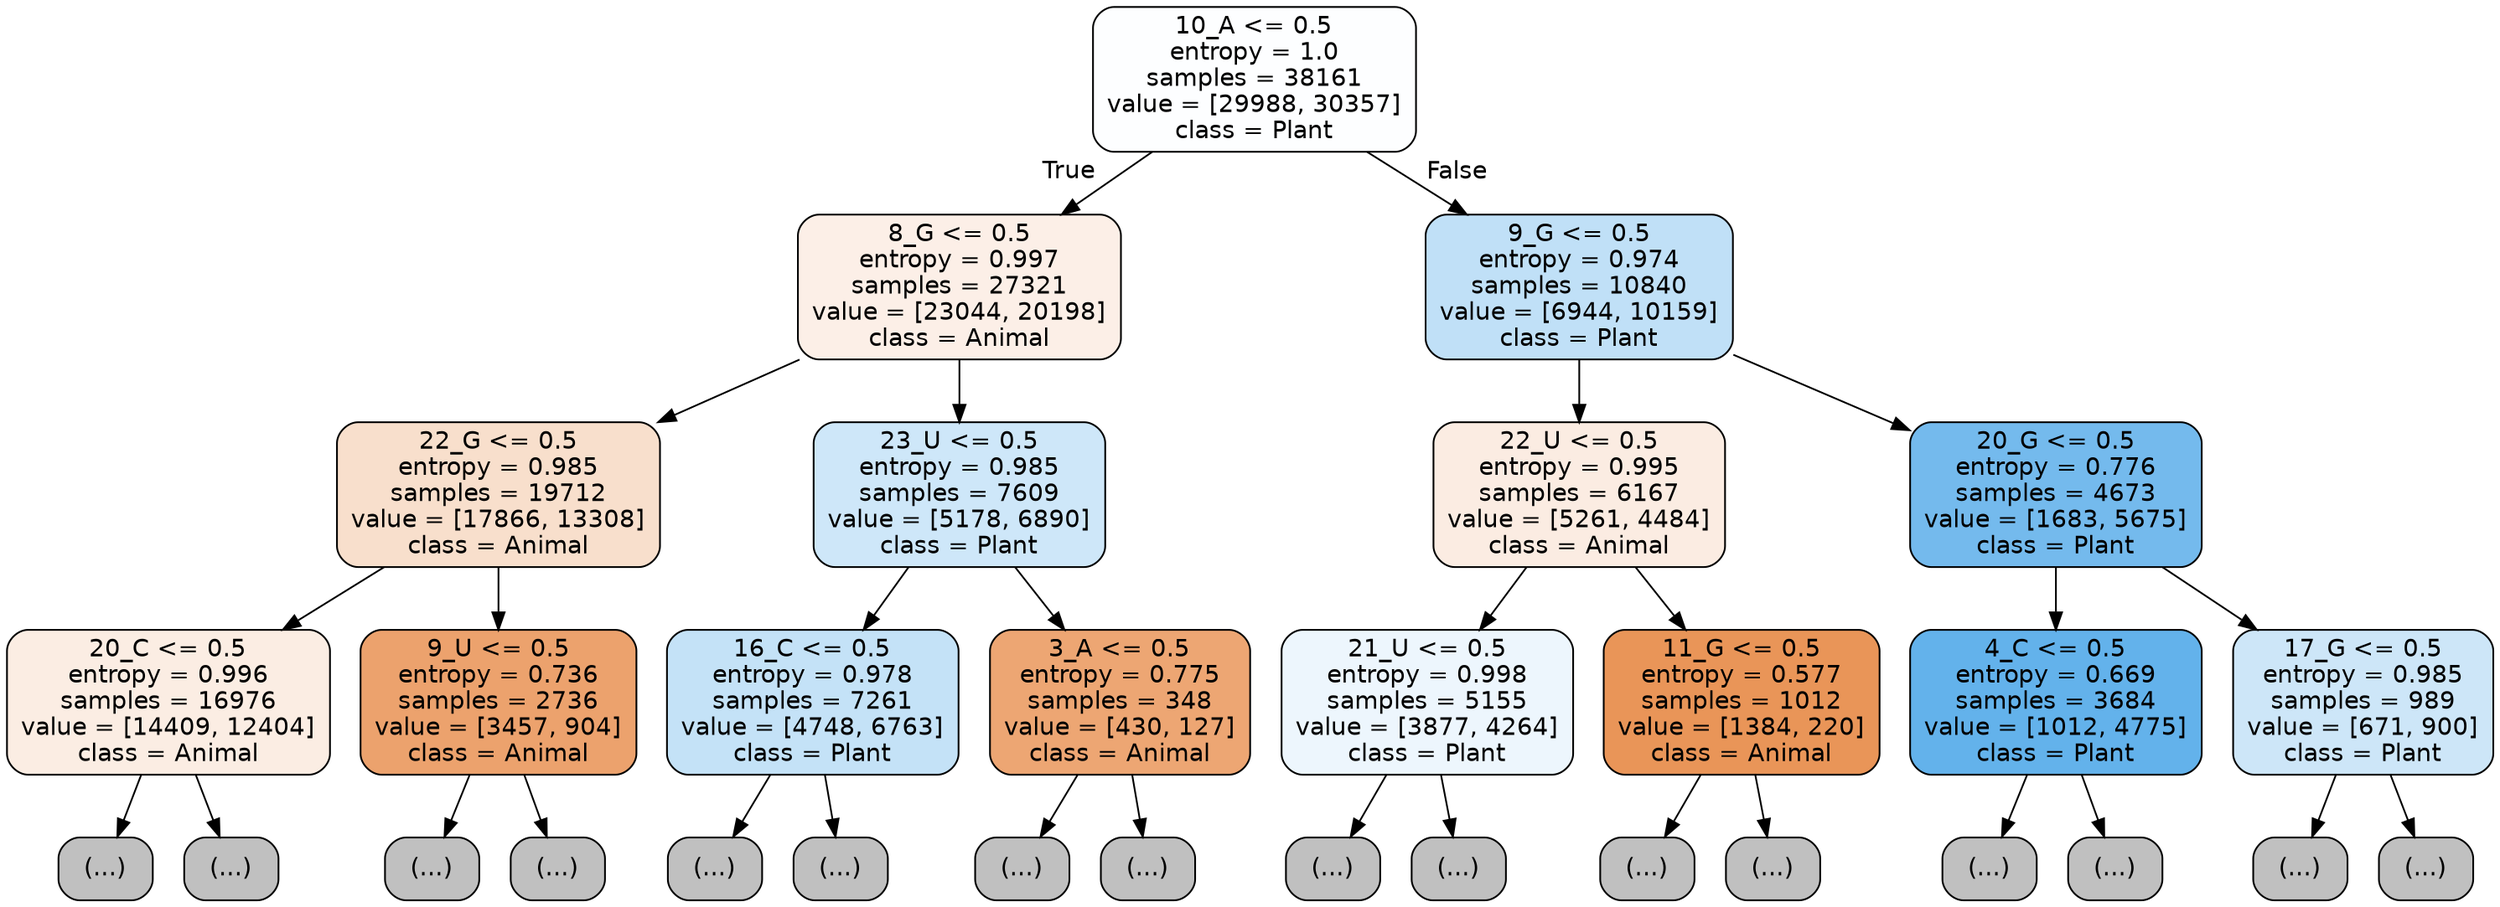 digraph Tree {
node [shape=box, style="filled, rounded", color="black", fontname="helvetica"] ;
edge [fontname="helvetica"] ;
0 [label="10_A <= 0.5\nentropy = 1.0\nsamples = 38161\nvalue = [29988, 30357]\nclass = Plant", fillcolor="#fdfeff"] ;
1 [label="8_G <= 0.5\nentropy = 0.997\nsamples = 27321\nvalue = [23044, 20198]\nclass = Animal", fillcolor="#fcefe7"] ;
0 -> 1 [labeldistance=2.5, labelangle=45, headlabel="True"] ;
2 [label="22_G <= 0.5\nentropy = 0.985\nsamples = 19712\nvalue = [17866, 13308]\nclass = Animal", fillcolor="#f8dfcc"] ;
1 -> 2 ;
3 [label="20_C <= 0.5\nentropy = 0.996\nsamples = 16976\nvalue = [14409, 12404]\nclass = Animal", fillcolor="#fbede3"] ;
2 -> 3 ;
4 [label="(...)", fillcolor="#C0C0C0"] ;
3 -> 4 ;
6143 [label="(...)", fillcolor="#C0C0C0"] ;
3 -> 6143 ;
8118 [label="9_U <= 0.5\nentropy = 0.736\nsamples = 2736\nvalue = [3457, 904]\nclass = Animal", fillcolor="#eca26d"] ;
2 -> 8118 ;
8119 [label="(...)", fillcolor="#C0C0C0"] ;
8118 -> 8119 ;
8856 [label="(...)", fillcolor="#C0C0C0"] ;
8118 -> 8856 ;
9265 [label="23_U <= 0.5\nentropy = 0.985\nsamples = 7609\nvalue = [5178, 6890]\nclass = Plant", fillcolor="#cee7f9"] ;
1 -> 9265 ;
9266 [label="16_C <= 0.5\nentropy = 0.978\nsamples = 7261\nvalue = [4748, 6763]\nclass = Plant", fillcolor="#c4e2f7"] ;
9265 -> 9266 ;
9267 [label="(...)", fillcolor="#C0C0C0"] ;
9266 -> 9267 ;
11714 [label="(...)", fillcolor="#C0C0C0"] ;
9266 -> 11714 ;
12433 [label="3_A <= 0.5\nentropy = 0.775\nsamples = 348\nvalue = [430, 127]\nclass = Animal", fillcolor="#eda673"] ;
9265 -> 12433 ;
12434 [label="(...)", fillcolor="#C0C0C0"] ;
12433 -> 12434 ;
12539 [label="(...)", fillcolor="#C0C0C0"] ;
12433 -> 12539 ;
12562 [label="9_G <= 0.5\nentropy = 0.974\nsamples = 10840\nvalue = [6944, 10159]\nclass = Plant", fillcolor="#c0e0f7"] ;
0 -> 12562 [labeldistance=2.5, labelangle=-45, headlabel="False"] ;
12563 [label="22_U <= 0.5\nentropy = 0.995\nsamples = 6167\nvalue = [5261, 4484]\nclass = Animal", fillcolor="#fbece2"] ;
12562 -> 12563 ;
12564 [label="21_U <= 0.5\nentropy = 0.998\nsamples = 5155\nvalue = [3877, 4264]\nclass = Plant", fillcolor="#edf6fd"] ;
12563 -> 12564 ;
12565 [label="(...)", fillcolor="#C0C0C0"] ;
12564 -> 12565 ;
14590 [label="(...)", fillcolor="#C0C0C0"] ;
12564 -> 14590 ;
15101 [label="11_G <= 0.5\nentropy = 0.577\nsamples = 1012\nvalue = [1384, 220]\nclass = Animal", fillcolor="#e99558"] ;
12563 -> 15101 ;
15102 [label="(...)", fillcolor="#C0C0C0"] ;
15101 -> 15102 ;
15375 [label="(...)", fillcolor="#C0C0C0"] ;
15101 -> 15375 ;
15486 [label="20_G <= 0.5\nentropy = 0.776\nsamples = 4673\nvalue = [1683, 5675]\nclass = Plant", fillcolor="#74baed"] ;
12562 -> 15486 ;
15487 [label="4_C <= 0.5\nentropy = 0.669\nsamples = 3684\nvalue = [1012, 4775]\nclass = Plant", fillcolor="#63b2eb"] ;
15486 -> 15487 ;
15488 [label="(...)", fillcolor="#C0C0C0"] ;
15487 -> 15488 ;
16275 [label="(...)", fillcolor="#C0C0C0"] ;
15487 -> 16275 ;
16510 [label="17_G <= 0.5\nentropy = 0.985\nsamples = 989\nvalue = [671, 900]\nclass = Plant", fillcolor="#cde6f8"] ;
15486 -> 16510 ;
16511 [label="(...)", fillcolor="#C0C0C0"] ;
16510 -> 16511 ;
16726 [label="(...)", fillcolor="#C0C0C0"] ;
16510 -> 16726 ;
}